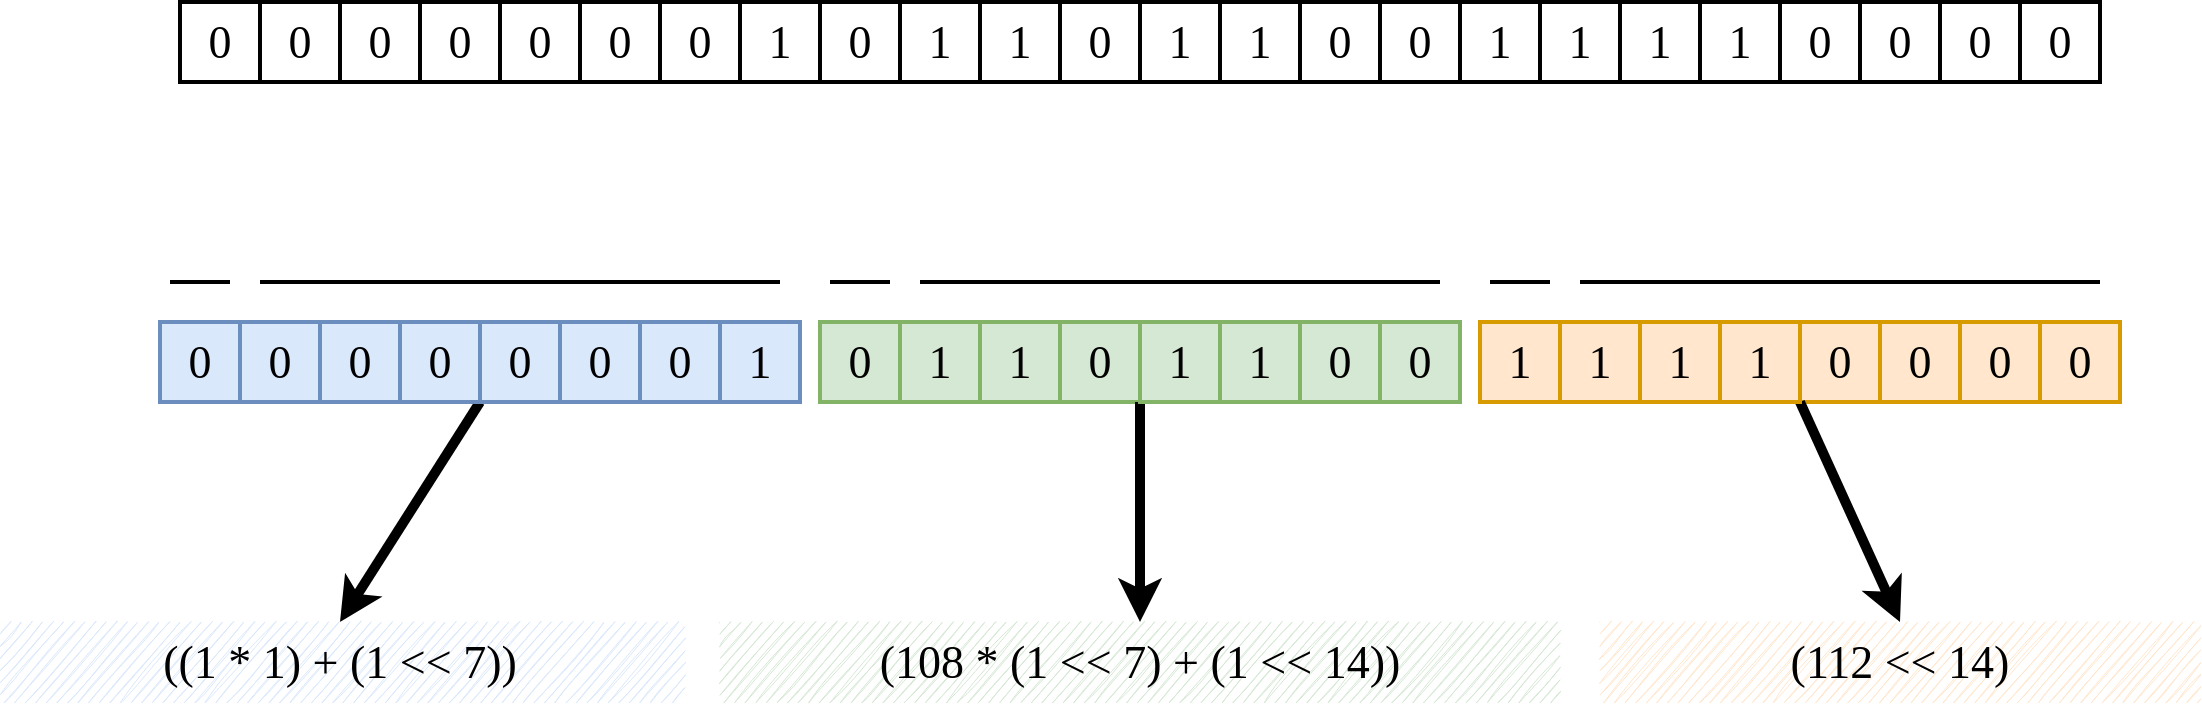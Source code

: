<mxfile>
    <diagram id="Nr33TvOZIW7OGSL03TdO" name="Variable Length Numbers">
        <mxGraphModel dx="2224" dy="767" grid="1" gridSize="10" guides="1" tooltips="1" connect="1" arrows="1" fold="1" page="1" pageScale="1" pageWidth="850" pageHeight="1100" math="0" shadow="0">
            <root>
                <mxCell id="rmmkJiGMCWgQ1q5Tb-JR-0"/>
                <mxCell id="rmmkJiGMCWgQ1q5Tb-JR-1" parent="rmmkJiGMCWgQ1q5Tb-JR-0"/>
                <mxCell id="85GCZvpaQz1LCczfM5kS-0" value="1" style="rounded=0;whiteSpace=wrap;html=1;strokeWidth=2;fontFamily=Source Code Pro;fontSource=https%3A%2F%2Ffonts.googleapis.com%2Fcss%3Ffamily%3DSource%2BCode%2BPro;fontSize=23;fontStyle=0" parent="rmmkJiGMCWgQ1q5Tb-JR-1" vertex="1">
                    <mxGeometry x="320" y="40" width="40" height="40" as="geometry"/>
                </mxCell>
                <mxCell id="85GCZvpaQz1LCczfM5kS-1" value="0" style="rounded=0;whiteSpace=wrap;html=1;strokeWidth=2;fontFamily=Source Code Pro;fontSource=https%3A%2F%2Ffonts.googleapis.com%2Fcss%3Ffamily%3DSource%2BCode%2BPro;fontSize=23;fontStyle=0" parent="rmmkJiGMCWgQ1q5Tb-JR-1" vertex="1">
                    <mxGeometry x="480" y="40" width="40" height="40" as="geometry"/>
                </mxCell>
                <mxCell id="85GCZvpaQz1LCczfM5kS-4" value="1" style="rounded=0;whiteSpace=wrap;html=1;strokeWidth=2;fontFamily=Source Code Pro;fontSource=https%3A%2F%2Ffonts.googleapis.com%2Fcss%3Ffamily%3DSource%2BCode%2BPro;fontSize=23;fontStyle=0" parent="rmmkJiGMCWgQ1q5Tb-JR-1" vertex="1">
                    <mxGeometry x="360" y="40" width="40" height="40" as="geometry"/>
                </mxCell>
                <mxCell id="85GCZvpaQz1LCczfM5kS-5" value="1" style="rounded=0;whiteSpace=wrap;html=1;strokeWidth=2;fontFamily=Source Code Pro;fontSource=https%3A%2F%2Ffonts.googleapis.com%2Fcss%3Ffamily%3DSource%2BCode%2BPro;fontSize=23;fontStyle=0" parent="rmmkJiGMCWgQ1q5Tb-JR-1" vertex="1">
                    <mxGeometry x="400" y="40" width="40" height="40" as="geometry"/>
                </mxCell>
                <mxCell id="85GCZvpaQz1LCczfM5kS-6" value="1" style="rounded=0;whiteSpace=wrap;html=1;strokeWidth=2;fontFamily=Source Code Pro;fontSource=https%3A%2F%2Ffonts.googleapis.com%2Fcss%3Ffamily%3DSource%2BCode%2BPro;fontSize=23;fontStyle=0" parent="rmmkJiGMCWgQ1q5Tb-JR-1" vertex="1">
                    <mxGeometry x="440" y="40" width="40" height="40" as="geometry"/>
                </mxCell>
                <mxCell id="85GCZvpaQz1LCczfM5kS-7" value="0" style="rounded=0;whiteSpace=wrap;html=1;strokeWidth=2;fontFamily=Source Code Pro;fontSource=https%3A%2F%2Ffonts.googleapis.com%2Fcss%3Ffamily%3DSource%2BCode%2BPro;fontSize=23;fontStyle=0" parent="rmmkJiGMCWgQ1q5Tb-JR-1" vertex="1">
                    <mxGeometry x="520" y="40" width="40" height="40" as="geometry"/>
                </mxCell>
                <mxCell id="85GCZvpaQz1LCczfM5kS-8" value="0" style="rounded=0;whiteSpace=wrap;html=1;strokeWidth=2;fontFamily=Source Code Pro;fontSource=https%3A%2F%2Ffonts.googleapis.com%2Fcss%3Ffamily%3DSource%2BCode%2BPro;fontSize=23;fontStyle=0" parent="rmmkJiGMCWgQ1q5Tb-JR-1" vertex="1">
                    <mxGeometry x="560" y="40" width="40" height="40" as="geometry"/>
                </mxCell>
                <mxCell id="85GCZvpaQz1LCczfM5kS-9" value="0" style="rounded=0;whiteSpace=wrap;html=1;strokeWidth=2;fontFamily=Source Code Pro;fontSource=https%3A%2F%2Ffonts.googleapis.com%2Fcss%3Ffamily%3DSource%2BCode%2BPro;fontSize=23;fontStyle=0" parent="rmmkJiGMCWgQ1q5Tb-JR-1" vertex="1">
                    <mxGeometry x="600" y="40" width="40" height="40" as="geometry"/>
                </mxCell>
                <mxCell id="85GCZvpaQz1LCczfM5kS-10" value="0" style="rounded=0;whiteSpace=wrap;html=1;strokeWidth=2;fontFamily=Source Code Pro;fontSource=https%3A%2F%2Ffonts.googleapis.com%2Fcss%3Ffamily%3DSource%2BCode%2BPro;fontSize=23;" parent="rmmkJiGMCWgQ1q5Tb-JR-1" vertex="1">
                    <mxGeometry x="-320" y="40" width="40" height="40" as="geometry"/>
                </mxCell>
                <mxCell id="85GCZvpaQz1LCczfM5kS-11" value="0" style="rounded=0;whiteSpace=wrap;html=1;strokeWidth=2;fontFamily=Source Code Pro;fontSource=https%3A%2F%2Ffonts.googleapis.com%2Fcss%3Ffamily%3DSource%2BCode%2BPro;fontSize=23;" parent="rmmkJiGMCWgQ1q5Tb-JR-1" vertex="1">
                    <mxGeometry y="40" width="40" height="40" as="geometry"/>
                </mxCell>
                <mxCell id="85GCZvpaQz1LCczfM5kS-12" value="1" style="rounded=0;whiteSpace=wrap;html=1;strokeWidth=2;fontFamily=Source Code Pro;fontSource=https%3A%2F%2Ffonts.googleapis.com%2Fcss%3Ffamily%3DSource%2BCode%2BPro;fontSize=23;" parent="rmmkJiGMCWgQ1q5Tb-JR-1" vertex="1">
                    <mxGeometry x="40" y="40" width="40" height="40" as="geometry"/>
                </mxCell>
                <mxCell id="85GCZvpaQz1LCczfM5kS-13" value="1" style="rounded=0;whiteSpace=wrap;html=1;strokeWidth=2;fontFamily=Source Code Pro;fontSource=https%3A%2F%2Ffonts.googleapis.com%2Fcss%3Ffamily%3DSource%2BCode%2BPro;fontSize=23;" parent="rmmkJiGMCWgQ1q5Tb-JR-1" vertex="1">
                    <mxGeometry x="80" y="40" width="40" height="40" as="geometry"/>
                </mxCell>
                <mxCell id="85GCZvpaQz1LCczfM5kS-14" value="0" style="rounded=0;whiteSpace=wrap;html=1;strokeWidth=2;fontFamily=Source Code Pro;fontSource=https%3A%2F%2Ffonts.googleapis.com%2Fcss%3Ffamily%3DSource%2BCode%2BPro;fontSize=23;" parent="rmmkJiGMCWgQ1q5Tb-JR-1" vertex="1">
                    <mxGeometry x="120" y="40" width="40" height="40" as="geometry"/>
                </mxCell>
                <mxCell id="85GCZvpaQz1LCczfM5kS-15" value="1" style="rounded=0;whiteSpace=wrap;html=1;strokeWidth=2;fontFamily=Source Code Pro;fontSource=https%3A%2F%2Ffonts.googleapis.com%2Fcss%3Ffamily%3DSource%2BCode%2BPro;fontSize=23;" parent="rmmkJiGMCWgQ1q5Tb-JR-1" vertex="1">
                    <mxGeometry x="160" y="40" width="40" height="40" as="geometry"/>
                </mxCell>
                <mxCell id="85GCZvpaQz1LCczfM5kS-19" value="1" style="rounded=0;whiteSpace=wrap;html=1;strokeWidth=2;fontFamily=Source Code Pro;fontSource=https%3A%2F%2Ffonts.googleapis.com%2Fcss%3Ffamily%3DSource%2BCode%2BPro;fontSize=23;" parent="rmmkJiGMCWgQ1q5Tb-JR-1" vertex="1">
                    <mxGeometry x="200" y="40" width="40" height="40" as="geometry"/>
                </mxCell>
                <mxCell id="85GCZvpaQz1LCczfM5kS-21" value="0" style="rounded=0;whiteSpace=wrap;html=1;strokeWidth=2;fontFamily=Source Code Pro;fontSource=https%3A%2F%2Ffonts.googleapis.com%2Fcss%3Ffamily%3DSource%2BCode%2BPro;fontSize=23;" parent="rmmkJiGMCWgQ1q5Tb-JR-1" vertex="1">
                    <mxGeometry x="240" y="40" width="40" height="40" as="geometry"/>
                </mxCell>
                <mxCell id="85GCZvpaQz1LCczfM5kS-22" value="0" style="rounded=0;whiteSpace=wrap;html=1;strokeWidth=2;fontFamily=Source Code Pro;fontSource=https%3A%2F%2Ffonts.googleapis.com%2Fcss%3Ffamily%3DSource%2BCode%2BPro;fontSize=23;fontStyle=0" parent="rmmkJiGMCWgQ1q5Tb-JR-1" vertex="1">
                    <mxGeometry x="280" y="40" width="40" height="40" as="geometry"/>
                </mxCell>
                <mxCell id="85GCZvpaQz1LCczfM5kS-23" value="0" style="rounded=0;whiteSpace=wrap;html=1;strokeWidth=2;fontFamily=Source Code Pro;fontSource=https%3A%2F%2Ffonts.googleapis.com%2Fcss%3Ffamily%3DSource%2BCode%2BPro;fontSize=23;fontStyle=0" parent="rmmkJiGMCWgQ1q5Tb-JR-1" vertex="1">
                    <mxGeometry x="-200" y="40" width="40" height="40" as="geometry"/>
                </mxCell>
                <mxCell id="85GCZvpaQz1LCczfM5kS-24" value="0" style="rounded=0;whiteSpace=wrap;html=1;strokeWidth=2;fontFamily=Source Code Pro;fontSource=https%3A%2F%2Ffonts.googleapis.com%2Fcss%3Ffamily%3DSource%2BCode%2BPro;fontSize=23;fontStyle=0" parent="rmmkJiGMCWgQ1q5Tb-JR-1" vertex="1">
                    <mxGeometry x="-160" y="40" width="40" height="40" as="geometry"/>
                </mxCell>
                <mxCell id="85GCZvpaQz1LCczfM5kS-25" value="0" style="rounded=0;whiteSpace=wrap;html=1;strokeWidth=2;fontFamily=Source Code Pro;fontSource=https%3A%2F%2Ffonts.googleapis.com%2Fcss%3Ffamily%3DSource%2BCode%2BPro;fontSize=23;fontStyle=0" parent="rmmkJiGMCWgQ1q5Tb-JR-1" vertex="1">
                    <mxGeometry x="-120" y="40" width="40" height="40" as="geometry"/>
                </mxCell>
                <mxCell id="85GCZvpaQz1LCczfM5kS-26" value="0" style="rounded=0;whiteSpace=wrap;html=1;strokeWidth=2;fontFamily=Source Code Pro;fontSource=https%3A%2F%2Ffonts.googleapis.com%2Fcss%3Ffamily%3DSource%2BCode%2BPro;fontSize=23;fontStyle=0" parent="rmmkJiGMCWgQ1q5Tb-JR-1" vertex="1">
                    <mxGeometry x="-80" y="40" width="40" height="40" as="geometry"/>
                </mxCell>
                <mxCell id="85GCZvpaQz1LCczfM5kS-27" value="0" style="rounded=0;whiteSpace=wrap;html=1;strokeWidth=2;fontFamily=Source Code Pro;fontSource=https%3A%2F%2Ffonts.googleapis.com%2Fcss%3Ffamily%3DSource%2BCode%2BPro;fontSize=23;fontStyle=0" parent="rmmkJiGMCWgQ1q5Tb-JR-1" vertex="1">
                    <mxGeometry x="-280" y="40" width="40" height="40" as="geometry"/>
                </mxCell>
                <mxCell id="85GCZvpaQz1LCczfM5kS-28" value="0" style="rounded=0;whiteSpace=wrap;html=1;strokeWidth=2;fontFamily=Source Code Pro;fontSource=https%3A%2F%2Ffonts.googleapis.com%2Fcss%3Ffamily%3DSource%2BCode%2BPro;fontSize=23;fontStyle=0" parent="rmmkJiGMCWgQ1q5Tb-JR-1" vertex="1">
                    <mxGeometry x="-240" y="40" width="40" height="40" as="geometry"/>
                </mxCell>
                <mxCell id="85GCZvpaQz1LCczfM5kS-29" value="1" style="rounded=0;whiteSpace=wrap;html=1;strokeWidth=2;fontFamily=Source Code Pro;fontSource=https%3A%2F%2Ffonts.googleapis.com%2Fcss%3Ffamily%3DSource%2BCode%2BPro;fontSize=23;" parent="rmmkJiGMCWgQ1q5Tb-JR-1" vertex="1">
                    <mxGeometry x="-40" y="40" width="40" height="40" as="geometry"/>
                </mxCell>
                <mxCell id="85GCZvpaQz1LCczfM5kS-30" value="1" style="rounded=0;whiteSpace=wrap;html=1;strokeWidth=2;fontFamily=Source Code Pro;fontSource=https%3A%2F%2Ffonts.googleapis.com%2Fcss%3Ffamily%3DSource%2BCode%2BPro;fontSize=23;fontStyle=0;fillColor=#ffe6cc;strokeColor=#d79b00;" parent="rmmkJiGMCWgQ1q5Tb-JR-1" vertex="1">
                    <mxGeometry x="330" y="200" width="40" height="40" as="geometry"/>
                </mxCell>
                <mxCell id="85GCZvpaQz1LCczfM5kS-31" value="0" style="rounded=0;whiteSpace=wrap;html=1;strokeWidth=2;fontFamily=Source Code Pro;fontSource=https%3A%2F%2Ffonts.googleapis.com%2Fcss%3Ffamily%3DSource%2BCode%2BPro;fontSize=23;fontStyle=0;fillColor=#ffe6cc;strokeColor=#d79b00;" parent="rmmkJiGMCWgQ1q5Tb-JR-1" vertex="1">
                    <mxGeometry x="490" y="200" width="40" height="40" as="geometry"/>
                </mxCell>
                <mxCell id="85GCZvpaQz1LCczfM5kS-32" value="1" style="rounded=0;whiteSpace=wrap;html=1;strokeWidth=2;fontFamily=Source Code Pro;fontSource=https%3A%2F%2Ffonts.googleapis.com%2Fcss%3Ffamily%3DSource%2BCode%2BPro;fontSize=23;fontStyle=0;fillColor=#ffe6cc;strokeColor=#d79b00;" parent="rmmkJiGMCWgQ1q5Tb-JR-1" vertex="1">
                    <mxGeometry x="370" y="200" width="40" height="40" as="geometry"/>
                </mxCell>
                <mxCell id="85GCZvpaQz1LCczfM5kS-33" value="1" style="rounded=0;whiteSpace=wrap;html=1;strokeWidth=2;fontFamily=Source Code Pro;fontSource=https%3A%2F%2Ffonts.googleapis.com%2Fcss%3Ffamily%3DSource%2BCode%2BPro;fontSize=23;fontStyle=0;fillColor=#ffe6cc;strokeColor=#d79b00;" parent="rmmkJiGMCWgQ1q5Tb-JR-1" vertex="1">
                    <mxGeometry x="410" y="200" width="40" height="40" as="geometry"/>
                </mxCell>
                <mxCell id="85GCZvpaQz1LCczfM5kS-61" style="edgeStyle=none;html=1;exitX=1;exitY=1;exitDx=0;exitDy=0;entryX=0.5;entryY=0;entryDx=0;entryDy=0;fontFamily=Source Code Pro;fontSource=https%3A%2F%2Ffonts.googleapis.com%2Fcss%3Ffamily%3DSource%2BCode%2BPro;fontSize=23;strokeWidth=5;" parent="rmmkJiGMCWgQ1q5Tb-JR-1" source="85GCZvpaQz1LCczfM5kS-34" target="85GCZvpaQz1LCczfM5kS-58" edge="1">
                    <mxGeometry relative="1" as="geometry"/>
                </mxCell>
                <mxCell id="85GCZvpaQz1LCczfM5kS-34" value="1" style="rounded=0;whiteSpace=wrap;html=1;strokeWidth=2;fontFamily=Source Code Pro;fontSource=https%3A%2F%2Ffonts.googleapis.com%2Fcss%3Ffamily%3DSource%2BCode%2BPro;fontSize=23;fontStyle=0;fillColor=#ffe6cc;strokeColor=#d79b00;" parent="rmmkJiGMCWgQ1q5Tb-JR-1" vertex="1">
                    <mxGeometry x="450" y="200" width="40" height="40" as="geometry"/>
                </mxCell>
                <mxCell id="85GCZvpaQz1LCczfM5kS-35" value="0" style="rounded=0;whiteSpace=wrap;html=1;strokeWidth=2;fontFamily=Source Code Pro;fontSource=https%3A%2F%2Ffonts.googleapis.com%2Fcss%3Ffamily%3DSource%2BCode%2BPro;fontSize=23;fontStyle=0;fillColor=#ffe6cc;strokeColor=#d79b00;" parent="rmmkJiGMCWgQ1q5Tb-JR-1" vertex="1">
                    <mxGeometry x="530" y="200" width="40" height="40" as="geometry"/>
                </mxCell>
                <mxCell id="85GCZvpaQz1LCczfM5kS-36" value="0" style="rounded=0;whiteSpace=wrap;html=1;strokeWidth=2;fontFamily=Source Code Pro;fontSource=https%3A%2F%2Ffonts.googleapis.com%2Fcss%3Ffamily%3DSource%2BCode%2BPro;fontSize=23;fontStyle=0;fillColor=#ffe6cc;strokeColor=#d79b00;" parent="rmmkJiGMCWgQ1q5Tb-JR-1" vertex="1">
                    <mxGeometry x="570" y="200" width="40" height="40" as="geometry"/>
                </mxCell>
                <mxCell id="85GCZvpaQz1LCczfM5kS-37" value="0" style="rounded=0;whiteSpace=wrap;html=1;strokeWidth=2;fontFamily=Source Code Pro;fontSource=https%3A%2F%2Ffonts.googleapis.com%2Fcss%3Ffamily%3DSource%2BCode%2BPro;fontSize=23;fontStyle=0;fillColor=#ffe6cc;strokeColor=#d79b00;" parent="rmmkJiGMCWgQ1q5Tb-JR-1" vertex="1">
                    <mxGeometry x="610" y="200" width="40" height="40" as="geometry"/>
                </mxCell>
                <mxCell id="85GCZvpaQz1LCczfM5kS-39" value="0" style="rounded=0;whiteSpace=wrap;html=1;strokeWidth=2;fontFamily=Source Code Pro;fontSource=https%3A%2F%2Ffonts.googleapis.com%2Fcss%3Ffamily%3DSource%2BCode%2BPro;fontSize=23;fillColor=#d5e8d4;strokeColor=#82b366;" parent="rmmkJiGMCWgQ1q5Tb-JR-1" vertex="1">
                    <mxGeometry y="200" width="40" height="40" as="geometry"/>
                </mxCell>
                <mxCell id="85GCZvpaQz1LCczfM5kS-40" value="1" style="rounded=0;whiteSpace=wrap;html=1;strokeWidth=2;fontFamily=Source Code Pro;fontSource=https%3A%2F%2Ffonts.googleapis.com%2Fcss%3Ffamily%3DSource%2BCode%2BPro;fontSize=23;fillColor=#d5e8d4;strokeColor=#82b366;" parent="rmmkJiGMCWgQ1q5Tb-JR-1" vertex="1">
                    <mxGeometry x="40" y="200" width="40" height="40" as="geometry"/>
                </mxCell>
                <mxCell id="85GCZvpaQz1LCczfM5kS-41" value="1" style="rounded=0;whiteSpace=wrap;html=1;strokeWidth=2;fontFamily=Source Code Pro;fontSource=https%3A%2F%2Ffonts.googleapis.com%2Fcss%3Ffamily%3DSource%2BCode%2BPro;fontSize=23;fillColor=#d5e8d4;strokeColor=#82b366;" parent="rmmkJiGMCWgQ1q5Tb-JR-1" vertex="1">
                    <mxGeometry x="80" y="200" width="40" height="40" as="geometry"/>
                </mxCell>
                <mxCell id="85GCZvpaQz1LCczfM5kS-42" value="0" style="rounded=0;whiteSpace=wrap;html=1;strokeWidth=2;fontFamily=Source Code Pro;fontSource=https%3A%2F%2Ffonts.googleapis.com%2Fcss%3Ffamily%3DSource%2BCode%2BPro;fontSize=23;fillColor=#d5e8d4;strokeColor=#82b366;" parent="rmmkJiGMCWgQ1q5Tb-JR-1" vertex="1">
                    <mxGeometry x="120" y="200" width="40" height="40" as="geometry"/>
                </mxCell>
                <mxCell id="85GCZvpaQz1LCczfM5kS-60" style="edgeStyle=none;html=1;exitX=0;exitY=1;exitDx=0;exitDy=0;entryX=0.5;entryY=0;entryDx=0;entryDy=0;fontFamily=Source Code Pro;fontSource=https%3A%2F%2Ffonts.googleapis.com%2Fcss%3Ffamily%3DSource%2BCode%2BPro;fontSize=23;strokeWidth=5;" parent="rmmkJiGMCWgQ1q5Tb-JR-1" source="85GCZvpaQz1LCczfM5kS-43" target="85GCZvpaQz1LCczfM5kS-57" edge="1">
                    <mxGeometry relative="1" as="geometry"/>
                </mxCell>
                <mxCell id="85GCZvpaQz1LCczfM5kS-43" value="1" style="rounded=0;whiteSpace=wrap;html=1;strokeWidth=2;fontFamily=Source Code Pro;fontSource=https%3A%2F%2Ffonts.googleapis.com%2Fcss%3Ffamily%3DSource%2BCode%2BPro;fontSize=23;fillColor=#d5e8d4;strokeColor=#82b366;" parent="rmmkJiGMCWgQ1q5Tb-JR-1" vertex="1">
                    <mxGeometry x="160" y="200" width="40" height="40" as="geometry"/>
                </mxCell>
                <mxCell id="85GCZvpaQz1LCczfM5kS-44" value="1" style="rounded=0;whiteSpace=wrap;html=1;strokeWidth=2;fontFamily=Source Code Pro;fontSource=https%3A%2F%2Ffonts.googleapis.com%2Fcss%3Ffamily%3DSource%2BCode%2BPro;fontSize=23;fillColor=#d5e8d4;strokeColor=#82b366;" parent="rmmkJiGMCWgQ1q5Tb-JR-1" vertex="1">
                    <mxGeometry x="200" y="200" width="40" height="40" as="geometry"/>
                </mxCell>
                <mxCell id="85GCZvpaQz1LCczfM5kS-45" value="0" style="rounded=0;whiteSpace=wrap;html=1;strokeWidth=2;fontFamily=Source Code Pro;fontSource=https%3A%2F%2Ffonts.googleapis.com%2Fcss%3Ffamily%3DSource%2BCode%2BPro;fontSize=23;fillColor=#d5e8d4;strokeColor=#82b366;" parent="rmmkJiGMCWgQ1q5Tb-JR-1" vertex="1">
                    <mxGeometry x="240" y="200" width="40" height="40" as="geometry"/>
                </mxCell>
                <mxCell id="85GCZvpaQz1LCczfM5kS-46" value="0" style="rounded=0;whiteSpace=wrap;html=1;strokeWidth=2;fontFamily=Source Code Pro;fontSource=https%3A%2F%2Ffonts.googleapis.com%2Fcss%3Ffamily%3DSource%2BCode%2BPro;fontSize=23;fontStyle=0;fillColor=#d5e8d4;strokeColor=#82b366;" parent="rmmkJiGMCWgQ1q5Tb-JR-1" vertex="1">
                    <mxGeometry x="280" y="200" width="40" height="40" as="geometry"/>
                </mxCell>
                <mxCell id="85GCZvpaQz1LCczfM5kS-59" style="edgeStyle=none;html=1;exitX=1;exitY=1;exitDx=0;exitDy=0;entryX=0.5;entryY=0;entryDx=0;entryDy=0;fontFamily=Source Code Pro;fontSource=https%3A%2F%2Ffonts.googleapis.com%2Fcss%3Ffamily%3DSource%2BCode%2BPro;fontSize=23;strokeWidth=5;" parent="rmmkJiGMCWgQ1q5Tb-JR-1" source="85GCZvpaQz1LCczfM5kS-47" target="85GCZvpaQz1LCczfM5kS-56" edge="1">
                    <mxGeometry relative="1" as="geometry"/>
                </mxCell>
                <mxCell id="85GCZvpaQz1LCczfM5kS-47" value="0" style="rounded=0;whiteSpace=wrap;html=1;strokeWidth=2;fontFamily=Source Code Pro;fontSource=https%3A%2F%2Ffonts.googleapis.com%2Fcss%3Ffamily%3DSource%2BCode%2BPro;fontSize=23;fontStyle=0;fillColor=#dae8fc;strokeColor=#6c8ebf;" parent="rmmkJiGMCWgQ1q5Tb-JR-1" vertex="1">
                    <mxGeometry x="-210" y="200" width="40" height="40" as="geometry"/>
                </mxCell>
                <mxCell id="85GCZvpaQz1LCczfM5kS-48" value="0" style="rounded=0;whiteSpace=wrap;html=1;strokeWidth=2;fontFamily=Source Code Pro;fontSource=https%3A%2F%2Ffonts.googleapis.com%2Fcss%3Ffamily%3DSource%2BCode%2BPro;fontSize=23;fontStyle=0;fillColor=#dae8fc;strokeColor=#6c8ebf;" parent="rmmkJiGMCWgQ1q5Tb-JR-1" vertex="1">
                    <mxGeometry x="-170" y="200" width="40" height="40" as="geometry"/>
                </mxCell>
                <mxCell id="85GCZvpaQz1LCczfM5kS-49" value="0" style="rounded=0;whiteSpace=wrap;html=1;strokeWidth=2;fontFamily=Source Code Pro;fontSource=https%3A%2F%2Ffonts.googleapis.com%2Fcss%3Ffamily%3DSource%2BCode%2BPro;fontSize=23;fontStyle=0;fillColor=#dae8fc;strokeColor=#6c8ebf;" parent="rmmkJiGMCWgQ1q5Tb-JR-1" vertex="1">
                    <mxGeometry x="-130" y="200" width="40" height="40" as="geometry"/>
                </mxCell>
                <mxCell id="85GCZvpaQz1LCczfM5kS-50" value="0" style="rounded=0;whiteSpace=wrap;html=1;strokeWidth=2;fontFamily=Source Code Pro;fontSource=https%3A%2F%2Ffonts.googleapis.com%2Fcss%3Ffamily%3DSource%2BCode%2BPro;fontSize=23;fontStyle=0;fillColor=#dae8fc;strokeColor=#6c8ebf;" parent="rmmkJiGMCWgQ1q5Tb-JR-1" vertex="1">
                    <mxGeometry x="-90" y="200" width="40" height="40" as="geometry"/>
                </mxCell>
                <mxCell id="85GCZvpaQz1LCczfM5kS-51" value="0" style="rounded=0;whiteSpace=wrap;html=1;strokeWidth=2;fontFamily=Source Code Pro;fontSource=https%3A%2F%2Ffonts.googleapis.com%2Fcss%3Ffamily%3DSource%2BCode%2BPro;fontSize=23;fontStyle=0;fillColor=#dae8fc;strokeColor=#6c8ebf;" parent="rmmkJiGMCWgQ1q5Tb-JR-1" vertex="1">
                    <mxGeometry x="-290" y="200" width="40" height="40" as="geometry"/>
                </mxCell>
                <mxCell id="85GCZvpaQz1LCczfM5kS-52" value="0" style="rounded=0;whiteSpace=wrap;html=1;strokeWidth=2;fontFamily=Source Code Pro;fontSource=https%3A%2F%2Ffonts.googleapis.com%2Fcss%3Ffamily%3DSource%2BCode%2BPro;fontSize=23;fontStyle=0;fillColor=#dae8fc;strokeColor=#6c8ebf;" parent="rmmkJiGMCWgQ1q5Tb-JR-1" vertex="1">
                    <mxGeometry x="-250" y="200" width="40" height="40" as="geometry"/>
                </mxCell>
                <mxCell id="85GCZvpaQz1LCczfM5kS-53" value="1" style="rounded=0;whiteSpace=wrap;html=1;strokeWidth=2;fontFamily=Source Code Pro;fontSource=https%3A%2F%2Ffonts.googleapis.com%2Fcss%3Ffamily%3DSource%2BCode%2BPro;fontSize=23;fillColor=#dae8fc;strokeColor=#6c8ebf;" parent="rmmkJiGMCWgQ1q5Tb-JR-1" vertex="1">
                    <mxGeometry x="-50" y="200" width="40" height="40" as="geometry"/>
                </mxCell>
                <mxCell id="85GCZvpaQz1LCczfM5kS-55" value="0" style="rounded=0;whiteSpace=wrap;html=1;strokeWidth=2;fontFamily=Source Code Pro;fontSource=https%3A%2F%2Ffonts.googleapis.com%2Fcss%3Ffamily%3DSource%2BCode%2BPro;fontSize=23;fontStyle=0;fillColor=#dae8fc;strokeColor=#6c8ebf;" parent="rmmkJiGMCWgQ1q5Tb-JR-1" vertex="1">
                    <mxGeometry x="-330" y="200" width="40" height="40" as="geometry"/>
                </mxCell>
                <mxCell id="85GCZvpaQz1LCczfM5kS-56" value="&lt;span style=&quot;color: rgb(0, 0, 0); font-family: &amp;quot;source code pro&amp;quot;; font-size: 23px; font-style: normal; font-weight: 400; letter-spacing: normal; text-indent: 0px; text-transform: none; word-spacing: 0px; display: inline; float: none;&quot;&gt;((1 * 1) + (1 &amp;lt;&amp;lt; 7))&lt;/span&gt;" style="text;whiteSpace=wrap;html=1;fontSize=23;fontFamily=Source Code Pro;align=center;strokeColor=none;fillColor=#dae8fc;labelBackgroundColor=none;glass=0;sketch=1;shadow=0;" parent="rmmkJiGMCWgQ1q5Tb-JR-1" vertex="1">
                    <mxGeometry x="-410" y="350" width="340" height="40" as="geometry"/>
                </mxCell>
                <mxCell id="85GCZvpaQz1LCczfM5kS-57" value="&lt;font face=&quot;source code pro&quot;&gt;(108 * (1 &amp;lt;&amp;lt; 7) + (1 &amp;lt;&amp;lt; 14))&lt;/font&gt;" style="text;whiteSpace=wrap;html=1;fontSize=23;fontFamily=Source Code Pro;align=center;strokeColor=none;sketch=1;fillColor=#d5e8d4;" parent="rmmkJiGMCWgQ1q5Tb-JR-1" vertex="1">
                    <mxGeometry x="-50" y="350" width="420" height="40" as="geometry"/>
                </mxCell>
                <mxCell id="85GCZvpaQz1LCczfM5kS-58" value="&lt;span style=&quot;color: rgb(0, 0, 0); font-family: &amp;quot;source code pro&amp;quot;; font-size: 23px; font-style: normal; font-weight: 400; letter-spacing: normal; text-indent: 0px; text-transform: none; word-spacing: 0px; display: inline; float: none;&quot;&gt;(112 &amp;lt;&amp;lt; 14)&lt;br&gt;&lt;/span&gt;" style="text;whiteSpace=wrap;html=1;fontSize=23;fontFamily=Source Code Pro;align=center;strokeColor=none;sketch=1;fillColor=#ffe6cc;labelBackgroundColor=none;" parent="rmmkJiGMCWgQ1q5Tb-JR-1" vertex="1">
                    <mxGeometry x="390" y="350" width="300" height="40" as="geometry"/>
                </mxCell>
                <mxCell id="85GCZvpaQz1LCczfM5kS-62" value="" style="endArrow=none;html=1;fontFamily=Source Code Pro;fontSource=https%3A%2F%2Ffonts.googleapis.com%2Fcss%3Ffamily%3DSource%2BCode%2BPro;fontSize=23;strokeWidth=2;" parent="rmmkJiGMCWgQ1q5Tb-JR-1" edge="1">
                    <mxGeometry width="50" height="50" relative="1" as="geometry">
                        <mxPoint x="-280" y="180" as="sourcePoint"/>
                        <mxPoint x="-20" y="180" as="targetPoint"/>
                    </mxGeometry>
                </mxCell>
                <mxCell id="85GCZvpaQz1LCczfM5kS-63" value="" style="endArrow=none;html=1;fontFamily=Source Code Pro;fontSource=https%3A%2F%2Ffonts.googleapis.com%2Fcss%3Ffamily%3DSource%2BCode%2BPro;fontSize=23;strokeWidth=2;" parent="rmmkJiGMCWgQ1q5Tb-JR-1" edge="1">
                    <mxGeometry width="50" height="50" relative="1" as="geometry">
                        <mxPoint x="-325" y="180" as="sourcePoint"/>
                        <mxPoint x="-295" y="180" as="targetPoint"/>
                    </mxGeometry>
                </mxCell>
                <mxCell id="85GCZvpaQz1LCczfM5kS-64" value="" style="endArrow=none;html=1;fontFamily=Source Code Pro;fontSource=https%3A%2F%2Ffonts.googleapis.com%2Fcss%3Ffamily%3DSource%2BCode%2BPro;fontSize=23;strokeWidth=2;" parent="rmmkJiGMCWgQ1q5Tb-JR-1" edge="1">
                    <mxGeometry width="50" height="50" relative="1" as="geometry">
                        <mxPoint x="50" y="180" as="sourcePoint"/>
                        <mxPoint x="310" y="180" as="targetPoint"/>
                    </mxGeometry>
                </mxCell>
                <mxCell id="85GCZvpaQz1LCczfM5kS-65" value="" style="endArrow=none;html=1;fontFamily=Source Code Pro;fontSource=https%3A%2F%2Ffonts.googleapis.com%2Fcss%3Ffamily%3DSource%2BCode%2BPro;fontSize=23;strokeWidth=2;" parent="rmmkJiGMCWgQ1q5Tb-JR-1" edge="1">
                    <mxGeometry width="50" height="50" relative="1" as="geometry">
                        <mxPoint x="5" y="180" as="sourcePoint"/>
                        <mxPoint x="35" y="180" as="targetPoint"/>
                    </mxGeometry>
                </mxCell>
                <mxCell id="85GCZvpaQz1LCczfM5kS-66" value="" style="endArrow=none;html=1;fontFamily=Source Code Pro;fontSource=https%3A%2F%2Ffonts.googleapis.com%2Fcss%3Ffamily%3DSource%2BCode%2BPro;fontSize=23;strokeWidth=2;" parent="rmmkJiGMCWgQ1q5Tb-JR-1" edge="1">
                    <mxGeometry width="50" height="50" relative="1" as="geometry">
                        <mxPoint x="380" y="180" as="sourcePoint"/>
                        <mxPoint x="640" y="180" as="targetPoint"/>
                    </mxGeometry>
                </mxCell>
                <mxCell id="85GCZvpaQz1LCczfM5kS-67" value="" style="endArrow=none;html=1;fontFamily=Source Code Pro;fontSource=https%3A%2F%2Ffonts.googleapis.com%2Fcss%3Ffamily%3DSource%2BCode%2BPro;fontSize=23;strokeWidth=2;" parent="rmmkJiGMCWgQ1q5Tb-JR-1" edge="1">
                    <mxGeometry width="50" height="50" relative="1" as="geometry">
                        <mxPoint x="335" y="180" as="sourcePoint"/>
                        <mxPoint x="365" y="180" as="targetPoint"/>
                    </mxGeometry>
                </mxCell>
            </root>
        </mxGraphModel>
    </diagram>
    <diagram id="01uPDX8obmPtBe0iNOlm" name="RLE">
        <mxGraphModel dx="1374" dy="767" grid="1" gridSize="10" guides="1" tooltips="1" connect="1" arrows="1" fold="1" page="1" pageScale="1" pageWidth="850" pageHeight="1100" math="0" shadow="0">
            <root>
                <mxCell id="0"/>
                <mxCell id="1" parent="0"/>
                <mxCell id="Vlr2Jm5O-dIYpaht-cfP-1" value="1" style="rounded=0;whiteSpace=wrap;html=1;strokeWidth=2;fontFamily=Source Code Pro;fontSource=https%3A%2F%2Ffonts.googleapis.com%2Fcss%3Ffamily%3DSource%2BCode%2BPro;fontSize=23;" parent="1" vertex="1">
                    <mxGeometry x="240" y="160" width="40" height="40" as="geometry"/>
                </mxCell>
                <mxCell id="Vlr2Jm5O-dIYpaht-cfP-2" value="2" style="rounded=0;whiteSpace=wrap;html=1;strokeWidth=2;fontFamily=Source Code Pro;fontSource=https%3A%2F%2Ffonts.googleapis.com%2Fcss%3Ffamily%3DSource%2BCode%2BPro;fontSize=23;" parent="1" vertex="1">
                    <mxGeometry x="280" y="160" width="40" height="40" as="geometry"/>
                </mxCell>
                <mxCell id="Vlr2Jm5O-dIYpaht-cfP-3" value="3" style="rounded=0;whiteSpace=wrap;html=1;strokeWidth=2;fontFamily=Source Code Pro;fontSource=https%3A%2F%2Ffonts.googleapis.com%2Fcss%3Ffamily%3DSource%2BCode%2BPro;fontSize=23;" parent="1" vertex="1">
                    <mxGeometry x="320" y="160" width="40" height="40" as="geometry"/>
                </mxCell>
                <mxCell id="Vlr2Jm5O-dIYpaht-cfP-4" value="4" style="rounded=0;whiteSpace=wrap;html=1;strokeWidth=2;fontFamily=Source Code Pro;fontSource=https%3A%2F%2Ffonts.googleapis.com%2Fcss%3Ffamily%3DSource%2BCode%2BPro;fontSize=23;" parent="1" vertex="1">
                    <mxGeometry x="360" y="160" width="40" height="40" as="geometry"/>
                </mxCell>
                <mxCell id="Vlr2Jm5O-dIYpaht-cfP-5" value="" style="endArrow=none;dashed=1;html=1;dashPattern=1 3;strokeWidth=5;fontFamily=Source Code Pro;fontSource=https%3A%2F%2Ffonts.googleapis.com%2Fcss%3Ffamily%3DSource%2BCode%2BPro;fontSize=23;" parent="1" edge="1">
                    <mxGeometry width="50" height="50" relative="1" as="geometry">
                        <mxPoint x="420" y="179.5" as="sourcePoint"/>
                        <mxPoint x="480" y="179.5" as="targetPoint"/>
                    </mxGeometry>
                </mxCell>
                <mxCell id="Vlr2Jm5O-dIYpaht-cfP-6" value="Source" style="text;html=1;strokeColor=none;fillColor=none;align=center;verticalAlign=middle;whiteSpace=wrap;rounded=0;fontFamily=Source Code Pro;fontSource=https%3A%2F%2Ffonts.googleapis.com%2Fcss%3Ffamily%3DSource%2BCode%2BPro;fontSize=23;" parent="1" vertex="1">
                    <mxGeometry x="140" y="165" width="60" height="30" as="geometry"/>
                </mxCell>
                <mxCell id="Vlr2Jm5O-dIYpaht-cfP-7" value="Target" style="text;html=1;strokeColor=none;fillColor=none;align=center;verticalAlign=middle;whiteSpace=wrap;rounded=0;fontFamily=Source Code Pro;fontSource=https%3A%2F%2Ffonts.googleapis.com%2Fcss%3Ffamily%3DSource%2BCode%2BPro;fontSize=23;" parent="1" vertex="1">
                    <mxGeometry x="140" y="285" width="60" height="30" as="geometry"/>
                </mxCell>
                <mxCell id="Vlr2Jm5O-dIYpaht-cfP-8" value="" style="triangle;whiteSpace=wrap;html=1;fontFamily=Source Code Pro;fontSource=https%3A%2F%2Ffonts.googleapis.com%2Fcss%3Ffamily%3DSource%2BCode%2BPro;fontSize=23;strokeWidth=2;rotation=90;fillColor=#f8cecc;strokeColor=#b85450;" parent="1" vertex="1">
                    <mxGeometry x="410" y="120" width="20" height="40" as="geometry"/>
                </mxCell>
                <mxCell id="Vlr2Jm5O-dIYpaht-cfP-9" value="" style="rounded=0;whiteSpace=wrap;html=1;strokeWidth=1;fontFamily=Source Code Pro;fontSource=https%3A%2F%2Ffonts.googleapis.com%2Fcss%3Ffamily%3DSource%2BCode%2BPro;fontSize=23;opacity=60;dashed=1;" parent="1" vertex="1">
                    <mxGeometry x="240" y="280" width="40" height="40" as="geometry"/>
                </mxCell>
                <mxCell id="Vlr2Jm5O-dIYpaht-cfP-11" value="" style="rounded=0;whiteSpace=wrap;html=1;strokeWidth=1;fontFamily=Source Code Pro;fontSource=https%3A%2F%2Ffonts.googleapis.com%2Fcss%3Ffamily%3DSource%2BCode%2BPro;fontSize=23;opacity=60;dashed=1;" parent="1" vertex="1">
                    <mxGeometry x="280" y="280" width="40" height="40" as="geometry"/>
                </mxCell>
                <mxCell id="Vlr2Jm5O-dIYpaht-cfP-12" value="" style="rounded=0;whiteSpace=wrap;html=1;strokeWidth=1;fontFamily=Source Code Pro;fontSource=https%3A%2F%2Ffonts.googleapis.com%2Fcss%3Ffamily%3DSource%2BCode%2BPro;fontSize=23;opacity=60;dashed=1;" parent="1" vertex="1">
                    <mxGeometry x="320" y="280" width="40" height="40" as="geometry"/>
                </mxCell>
                <mxCell id="Vlr2Jm5O-dIYpaht-cfP-13" value="" style="rounded=0;whiteSpace=wrap;html=1;strokeWidth=1;fontFamily=Source Code Pro;fontSource=https%3A%2F%2Ffonts.googleapis.com%2Fcss%3Ffamily%3DSource%2BCode%2BPro;fontSize=23;opacity=60;dashed=1;" parent="1" vertex="1">
                    <mxGeometry x="360" y="280" width="40" height="40" as="geometry"/>
                </mxCell>
                <mxCell id="Vlr2Jm5O-dIYpaht-cfP-14" value="" style="rounded=0;whiteSpace=wrap;html=1;strokeWidth=1;fontFamily=Source Code Pro;fontSource=https%3A%2F%2Ffonts.googleapis.com%2Fcss%3Ffamily%3DSource%2BCode%2BPro;fontSize=23;opacity=60;dashed=1;" parent="1" vertex="1">
                    <mxGeometry x="400" y="280" width="40" height="40" as="geometry"/>
                </mxCell>
                <mxCell id="Vlr2Jm5O-dIYpaht-cfP-15" value="" style="rounded=0;whiteSpace=wrap;html=1;strokeWidth=1;fontFamily=Source Code Pro;fontSource=https%3A%2F%2Ffonts.googleapis.com%2Fcss%3Ffamily%3DSource%2BCode%2BPro;fontSize=23;opacity=60;dashed=1;" parent="1" vertex="1">
                    <mxGeometry x="440" y="280" width="40" height="40" as="geometry"/>
                </mxCell>
                <mxCell id="Vlr2Jm5O-dIYpaht-cfP-16" value="" style="rounded=0;whiteSpace=wrap;html=1;strokeWidth=1;fontFamily=Source Code Pro;fontSource=https%3A%2F%2Ffonts.googleapis.com%2Fcss%3Ffamily%3DSource%2BCode%2BPro;fontSize=23;opacity=60;dashed=1;" parent="1" vertex="1">
                    <mxGeometry x="480" y="280" width="40" height="40" as="geometry"/>
                </mxCell>
                <mxCell id="Vlr2Jm5O-dIYpaht-cfP-17" value="" style="rounded=0;whiteSpace=wrap;html=1;strokeWidth=1;fontFamily=Source Code Pro;fontSource=https%3A%2F%2Ffonts.googleapis.com%2Fcss%3Ffamily%3DSource%2BCode%2BPro;fontSize=23;opacity=60;dashed=1;" parent="1" vertex="1">
                    <mxGeometry x="520" y="280" width="40" height="40" as="geometry"/>
                </mxCell>
                <mxCell id="Vlr2Jm5O-dIYpaht-cfP-18" value="" style="rounded=0;whiteSpace=wrap;html=1;strokeWidth=1;fontFamily=Source Code Pro;fontSource=https%3A%2F%2Ffonts.googleapis.com%2Fcss%3Ffamily%3DSource%2BCode%2BPro;fontSize=23;opacity=60;dashed=1;" parent="1" vertex="1">
                    <mxGeometry x="560" y="280" width="40" height="40" as="geometry"/>
                </mxCell>
                <mxCell id="Vlr2Jm5O-dIYpaht-cfP-19" value="" style="rounded=0;whiteSpace=wrap;html=1;strokeWidth=1;fontFamily=Source Code Pro;fontSource=https%3A%2F%2Ffonts.googleapis.com%2Fcss%3Ffamily%3DSource%2BCode%2BPro;fontSize=23;opacity=60;dashed=1;" parent="1" vertex="1">
                    <mxGeometry x="600" y="280" width="40" height="40" as="geometry"/>
                </mxCell>
                <mxCell id="Vlr2Jm5O-dIYpaht-cfP-20" value="" style="triangle;whiteSpace=wrap;html=1;fontFamily=Source Code Pro;fontSource=https%3A%2F%2Ffonts.googleapis.com%2Fcss%3Ffamily%3DSource%2BCode%2BPro;fontSize=23;strokeWidth=2;rotation=90;fillColor=#f8cecc;strokeColor=#b85450;" parent="1" vertex="1">
                    <mxGeometry x="570" y="240" width="20" height="40" as="geometry"/>
                </mxCell>
                <mxCell id="Vlr2Jm5O-dIYpaht-cfP-21" value="" style="endArrow=none;dashed=1;html=1;dashPattern=1 3;strokeWidth=5;fontFamily=Source Code Pro;fontSource=https%3A%2F%2Ffonts.googleapis.com%2Fcss%3Ffamily%3DSource%2BCode%2BPro;fontSize=23;" parent="1" edge="1">
                    <mxGeometry width="50" height="50" relative="1" as="geometry">
                        <mxPoint x="660" y="299.5" as="sourcePoint"/>
                        <mxPoint x="720" y="299.5" as="targetPoint"/>
                    </mxGeometry>
                </mxCell>
                <mxCell id="YJfDvgCdJPZMQ_kyfxb_-1" value="1" style="rounded=0;whiteSpace=wrap;html=1;strokeWidth=2;fontFamily=Source Code Pro;fontSource=https%3A%2F%2Ffonts.googleapis.com%2Fcss%3Ffamily%3DSource%2BCode%2BPro;fontSize=23;" vertex="1" parent="1">
                    <mxGeometry x="240" y="280" width="40" height="40" as="geometry"/>
                </mxCell>
                <mxCell id="YJfDvgCdJPZMQ_kyfxb_-2" value="2" style="rounded=0;whiteSpace=wrap;html=1;strokeWidth=2;fontFamily=Source Code Pro;fontSource=https%3A%2F%2Ffonts.googleapis.com%2Fcss%3Ffamily%3DSource%2BCode%2BPro;fontSize=23;" vertex="1" parent="1">
                    <mxGeometry x="280" y="280" width="40" height="40" as="geometry"/>
                </mxCell>
                <mxCell id="YJfDvgCdJPZMQ_kyfxb_-3" value="3" style="rounded=0;whiteSpace=wrap;html=1;strokeWidth=2;fontFamily=Source Code Pro;fontSource=https%3A%2F%2Ffonts.googleapis.com%2Fcss%3Ffamily%3DSource%2BCode%2BPro;fontSize=23;" vertex="1" parent="1">
                    <mxGeometry x="320" y="280" width="40" height="40" as="geometry"/>
                </mxCell>
                <mxCell id="YJfDvgCdJPZMQ_kyfxb_-4" value="4" style="rounded=0;whiteSpace=wrap;html=1;strokeWidth=2;fontFamily=Source Code Pro;fontSource=https%3A%2F%2Ffonts.googleapis.com%2Fcss%3Ffamily%3DSource%2BCode%2BPro;fontSize=23;" vertex="1" parent="1">
                    <mxGeometry x="360" y="280" width="40" height="40" as="geometry"/>
                </mxCell>
                <mxCell id="YJfDvgCdJPZMQ_kyfxb_-9" value="" style="triangle;whiteSpace=wrap;html=1;fontFamily=Source Code Pro;fontSource=https%3A%2F%2Ffonts.googleapis.com%2Fcss%3Ffamily%3DSource%2BCode%2BPro;fontSize=23;strokeWidth=2;rotation=90;fillColor=#d5e8d4;strokeColor=#82b366;" vertex="1" parent="1">
                    <mxGeometry x="410" y="240" width="20" height="40" as="geometry"/>
                </mxCell>
                <mxCell id="YJfDvgCdJPZMQ_kyfxb_-10" value="1" style="rounded=0;whiteSpace=wrap;html=1;strokeWidth=2;fontFamily=Source Code Pro;fontSource=https%3A%2F%2Ffonts.googleapis.com%2Fcss%3Ffamily%3DSource%2BCode%2BPro;fontSize=23;" vertex="1" parent="1">
                    <mxGeometry x="400" y="280" width="40" height="40" as="geometry"/>
                </mxCell>
                <mxCell id="YJfDvgCdJPZMQ_kyfxb_-11" value="2" style="rounded=0;whiteSpace=wrap;html=1;strokeWidth=2;fontFamily=Source Code Pro;fontSource=https%3A%2F%2Ffonts.googleapis.com%2Fcss%3Ffamily%3DSource%2BCode%2BPro;fontSize=23;" vertex="1" parent="1">
                    <mxGeometry x="440" y="280" width="40" height="40" as="geometry"/>
                </mxCell>
                <mxCell id="YJfDvgCdJPZMQ_kyfxb_-12" value="" style="rounded=0;whiteSpace=wrap;html=1;strokeWidth=1;fontFamily=Source Code Pro;fontSource=https%3A%2F%2Ffonts.googleapis.com%2Fcss%3Ffamily%3DSource%2BCode%2BPro;fontSize=23;opacity=60;dashed=1;" vertex="1" parent="1">
                    <mxGeometry x="480" y="280" width="40" height="40" as="geometry"/>
                </mxCell>
                <mxCell id="YJfDvgCdJPZMQ_kyfxb_-13" value="" style="rounded=0;whiteSpace=wrap;html=1;strokeWidth=1;fontFamily=Source Code Pro;fontSource=https%3A%2F%2Ffonts.googleapis.com%2Fcss%3Ffamily%3DSource%2BCode%2BPro;fontSize=23;opacity=60;dashed=1;" vertex="1" parent="1">
                    <mxGeometry x="520" y="280" width="40" height="40" as="geometry"/>
                </mxCell>
                <mxCell id="YJfDvgCdJPZMQ_kyfxb_-14" value="3" style="rounded=0;whiteSpace=wrap;html=1;strokeWidth=2;fontFamily=Source Code Pro;fontSource=https%3A%2F%2Ffonts.googleapis.com%2Fcss%3Ffamily%3DSource%2BCode%2BPro;fontSize=23;" vertex="1" parent="1">
                    <mxGeometry x="480" y="280" width="40" height="40" as="geometry"/>
                </mxCell>
                <mxCell id="YJfDvgCdJPZMQ_kyfxb_-15" value="4" style="rounded=0;whiteSpace=wrap;html=1;strokeWidth=2;fontFamily=Source Code Pro;fontSource=https%3A%2F%2Ffonts.googleapis.com%2Fcss%3Ffamily%3DSource%2BCode%2BPro;fontSize=23;" vertex="1" parent="1">
                    <mxGeometry x="520" y="280" width="40" height="40" as="geometry"/>
                </mxCell>
            </root>
        </mxGraphModel>
    </diagram>
</mxfile>